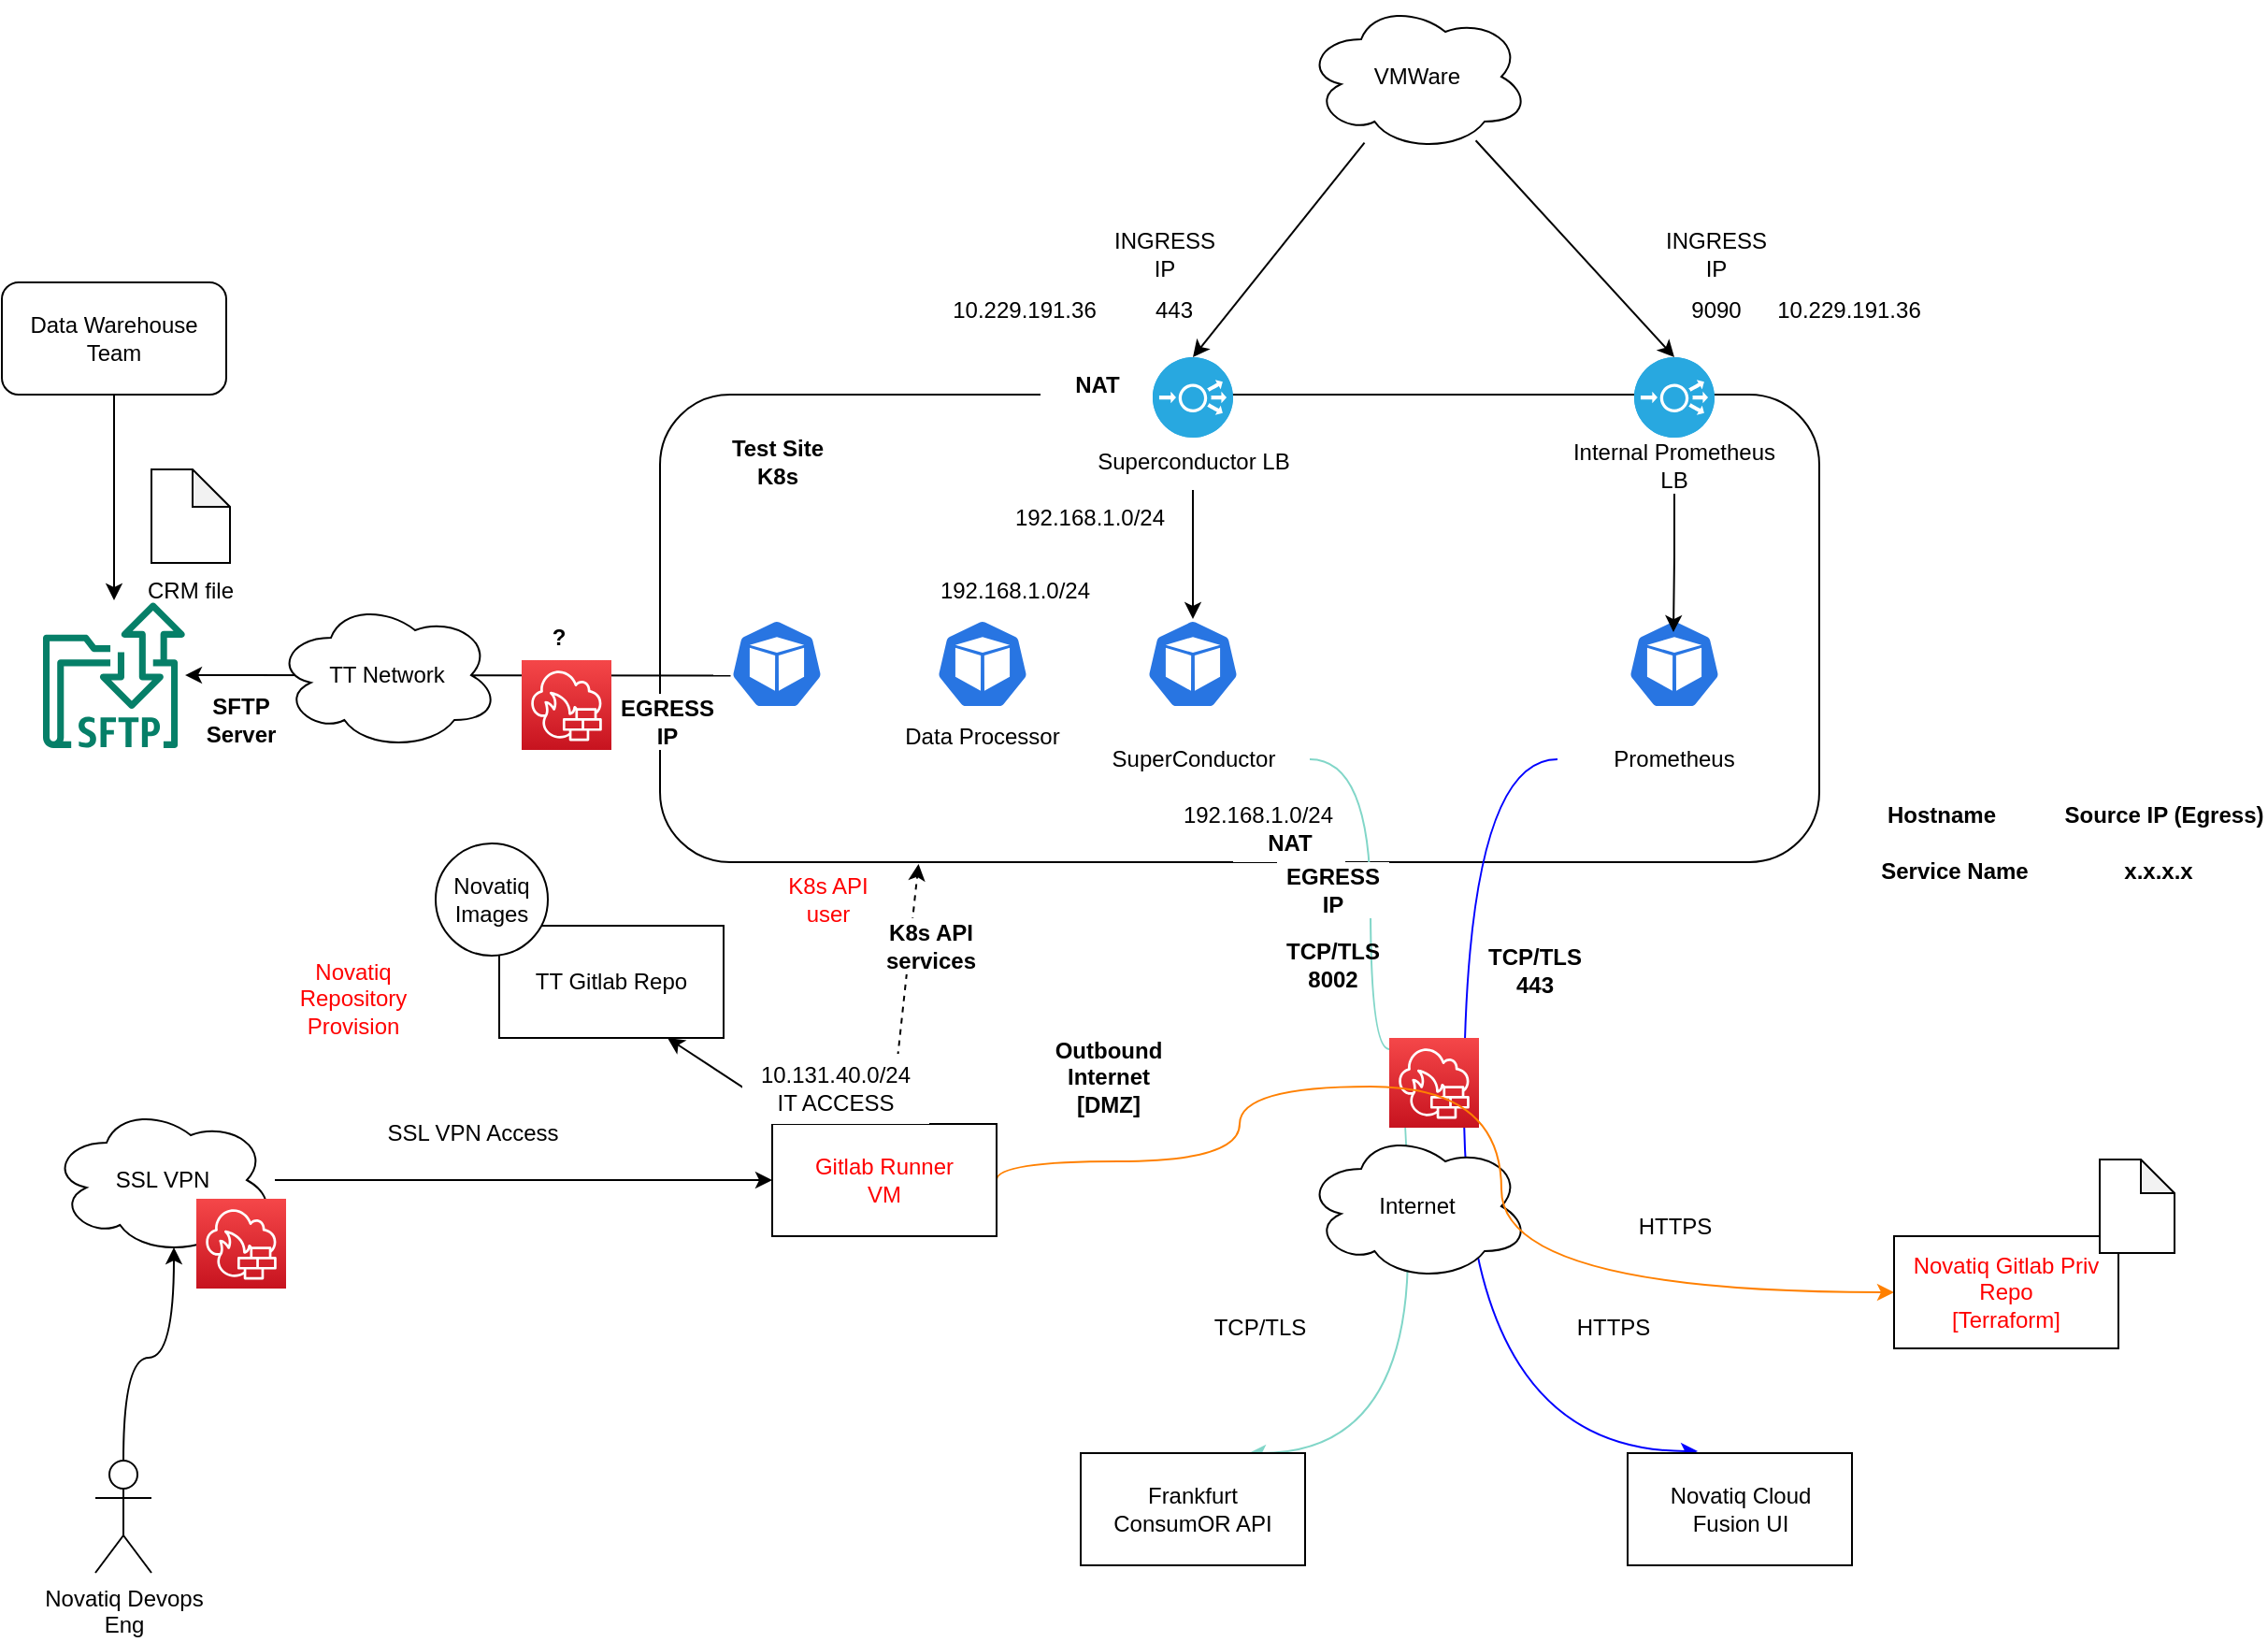<mxfile version="20.7.4" type="device" pages="2"><diagram id="3J1R3q_i0QxuQ437FUwc" name="Page-1"><mxGraphModel dx="2074" dy="836" grid="1" gridSize="10" guides="1" tooltips="1" connect="1" arrows="1" fold="1" page="1" pageScale="1" pageWidth="6500" pageHeight="3400" math="0" shadow="0"><root><mxCell id="0"/><mxCell id="1" parent="0"/><mxCell id="ujJ1E2nVo48wIjooVVNY-12" value="" style="rounded=1;whiteSpace=wrap;html=1;" vertex="1" parent="1"><mxGeometry x="490" y="320" width="620" height="250" as="geometry"/></mxCell><mxCell id="ujJ1E2nVo48wIjooVVNY-1" value="" style="sketch=0;html=1;dashed=0;whitespace=wrap;fillColor=#2875E2;strokeColor=#ffffff;points=[[0.005,0.63,0],[0.1,0.2,0],[0.9,0.2,0],[0.5,0,0],[0.995,0.63,0],[0.72,0.99,0],[0.5,1,0],[0.28,0.99,0]];verticalLabelPosition=bottom;align=center;verticalAlign=top;shape=mxgraph.kubernetes.icon;prIcon=pod" vertex="1" parent="1"><mxGeometry x="750" y="440" width="50" height="48" as="geometry"/></mxCell><mxCell id="ujJ1E2nVo48wIjooVVNY-18" style="rounded=0;orthogonalLoop=1;jettySize=auto;html=1;entryX=0.75;entryY=0;entryDx=0;entryDy=0;edgeStyle=orthogonalEdgeStyle;curved=1;strokeColor=#81D6C8;" edge="1" parent="1" source="ujJ1E2nVo48wIjooVVNY-2" target="ujJ1E2nVo48wIjooVVNY-17"><mxGeometry relative="1" as="geometry"><Array as="points"><mxPoint x="870" y="515"/><mxPoint x="870" y="670"/><mxPoint x="890" y="670"/><mxPoint x="890" y="886"/></Array></mxGeometry></mxCell><mxCell id="ujJ1E2nVo48wIjooVVNY-2" value="SuperConductor" style="text;html=1;strokeColor=none;fillColor=none;align=center;verticalAlign=middle;whiteSpace=wrap;rounded=0;" vertex="1" parent="1"><mxGeometry x="712.5" y="500" width="125" height="30" as="geometry"/></mxCell><mxCell id="ujJ1E2nVo48wIjooVVNY-3" value="" style="sketch=0;html=1;dashed=0;whitespace=wrap;fillColor=#2875E2;strokeColor=#ffffff;points=[[0.005,0.63,0],[0.1,0.2,0],[0.9,0.2,0],[0.5,0,0],[0.995,0.63,0],[0.72,0.99,0],[0.5,1,0],[0.28,0.99,0]];verticalLabelPosition=bottom;align=center;verticalAlign=top;shape=mxgraph.kubernetes.icon;prIcon=pod" vertex="1" parent="1"><mxGeometry x="527.5" y="440" width="50" height="48" as="geometry"/></mxCell><mxCell id="ujJ1E2nVo48wIjooVVNY-4" value="Data Processor" style="text;html=1;strokeColor=none;fillColor=none;align=center;verticalAlign=middle;whiteSpace=wrap;rounded=0;" vertex="1" parent="1"><mxGeometry x="620" y="488" width="85" height="30" as="geometry"/></mxCell><mxCell id="ujJ1E2nVo48wIjooVVNY-5" value="" style="sketch=0;html=1;dashed=0;whitespace=wrap;fillColor=#2875E2;strokeColor=#ffffff;points=[[0.005,0.63,0],[0.1,0.2,0],[0.9,0.2,0],[0.5,0,0],[0.995,0.63,0],[0.72,0.99,0],[0.5,1,0],[0.28,0.99,0]];verticalLabelPosition=bottom;align=center;verticalAlign=top;shape=mxgraph.kubernetes.icon;prIcon=pod" vertex="1" parent="1"><mxGeometry x="1007.5" y="440" width="50" height="48" as="geometry"/></mxCell><mxCell id="ujJ1E2nVo48wIjooVVNY-29" style="edgeStyle=orthogonalEdgeStyle;rounded=0;orthogonalLoop=1;jettySize=auto;html=1;entryX=0.313;entryY=-0.017;entryDx=0;entryDy=0;entryPerimeter=0;curved=1;strokeColor=#0000FF;" edge="1" parent="1" source="ujJ1E2nVo48wIjooVVNY-6" target="ujJ1E2nVo48wIjooVVNY-41"><mxGeometry relative="1" as="geometry"><Array as="points"><mxPoint x="920" y="515"/><mxPoint x="920" y="885"/></Array></mxGeometry></mxCell><mxCell id="ujJ1E2nVo48wIjooVVNY-6" value="Prometheus" style="text;html=1;strokeColor=none;fillColor=none;align=center;verticalAlign=middle;whiteSpace=wrap;rounded=0;" vertex="1" parent="1"><mxGeometry x="970" y="500" width="125" height="30" as="geometry"/></mxCell><mxCell id="ujJ1E2nVo48wIjooVVNY-7" value="" style="fillColor=#28A8E0;verticalLabelPosition=bottom;sketch=0;html=1;strokeColor=#ffffff;verticalAlign=top;align=center;points=[[0.145,0.145,0],[0.5,0,0],[0.855,0.145,0],[1,0.5,0],[0.855,0.855,0],[0.5,1,0],[0.145,0.855,0],[0,0.5,0]];pointerEvents=1;shape=mxgraph.cisco_safe.compositeIcon;bgIcon=ellipse;resIcon=mxgraph.cisco_safe.capability.load_balancer;" vertex="1" parent="1"><mxGeometry x="753.5" y="300" width="43" height="43" as="geometry"/></mxCell><mxCell id="ujJ1E2nVo48wIjooVVNY-8" value="" style="fillColor=#28A8E0;verticalLabelPosition=bottom;sketch=0;html=1;strokeColor=#ffffff;verticalAlign=top;align=center;points=[[0.145,0.145,0],[0.5,0,0],[0.855,0.145,0],[1,0.5,0],[0.855,0.855,0],[0.5,1,0],[0.145,0.855,0],[0,0.5,0]];pointerEvents=1;shape=mxgraph.cisco_safe.compositeIcon;bgIcon=ellipse;resIcon=mxgraph.cisco_safe.capability.load_balancer;" vertex="1" parent="1"><mxGeometry x="1011" y="300" width="43" height="43" as="geometry"/></mxCell><mxCell id="ujJ1E2nVo48wIjooVVNY-13" style="edgeStyle=orthogonalEdgeStyle;rounded=0;orthogonalLoop=1;jettySize=auto;html=1;entryX=0.5;entryY=0;entryDx=0;entryDy=0;entryPerimeter=0;" edge="1" parent="1" source="ujJ1E2nVo48wIjooVVNY-9" target="ujJ1E2nVo48wIjooVVNY-1"><mxGeometry relative="1" as="geometry"/></mxCell><mxCell id="ujJ1E2nVo48wIjooVVNY-9" value="Superconductor LB" style="text;html=1;strokeColor=none;fillColor=none;align=center;verticalAlign=middle;whiteSpace=wrap;rounded=0;" vertex="1" parent="1"><mxGeometry x="712.5" y="341" width="125" height="30" as="geometry"/></mxCell><mxCell id="ujJ1E2nVo48wIjooVVNY-14" style="edgeStyle=orthogonalEdgeStyle;rounded=0;orthogonalLoop=1;jettySize=auto;html=1;entryX=0.49;entryY=0.146;entryDx=0;entryDy=0;entryPerimeter=0;" edge="1" parent="1" source="ujJ1E2nVo48wIjooVVNY-10" target="ujJ1E2nVo48wIjooVVNY-5"><mxGeometry relative="1" as="geometry"/></mxCell><mxCell id="ujJ1E2nVo48wIjooVVNY-10" value="Internal Prometheus LB" style="text;html=1;strokeColor=none;fillColor=none;align=center;verticalAlign=middle;whiteSpace=wrap;rounded=0;" vertex="1" parent="1"><mxGeometry x="970" y="343" width="125" height="30" as="geometry"/></mxCell><mxCell id="ujJ1E2nVo48wIjooVVNY-11" style="edgeStyle=orthogonalEdgeStyle;rounded=0;orthogonalLoop=1;jettySize=auto;html=1;exitX=0.5;exitY=1;exitDx=0;exitDy=0;" edge="1" parent="1" source="ujJ1E2nVo48wIjooVVNY-10" target="ujJ1E2nVo48wIjooVVNY-10"><mxGeometry relative="1" as="geometry"/></mxCell><mxCell id="ujJ1E2nVo48wIjooVVNY-15" value="443" style="text;html=1;strokeColor=none;fillColor=none;align=center;verticalAlign=middle;whiteSpace=wrap;rounded=0;" vertex="1" parent="1"><mxGeometry x="740" y="260" width="50" height="30" as="geometry"/></mxCell><mxCell id="ujJ1E2nVo48wIjooVVNY-16" value="9090" style="text;html=1;strokeColor=none;fillColor=none;align=center;verticalAlign=middle;whiteSpace=wrap;rounded=0;" vertex="1" parent="1"><mxGeometry x="1030" y="260" width="50" height="30" as="geometry"/></mxCell><mxCell id="ujJ1E2nVo48wIjooVVNY-17" value="Frankfurt&lt;br&gt;ConsumOR API" style="rounded=0;whiteSpace=wrap;html=1;" vertex="1" parent="1"><mxGeometry x="715" y="886" width="120" height="60" as="geometry"/></mxCell><mxCell id="ujJ1E2nVo48wIjooVVNY-19" value="Internet" style="ellipse;shape=cloud;whiteSpace=wrap;html=1;" vertex="1" parent="1"><mxGeometry x="835" y="714" width="120" height="80" as="geometry"/></mxCell><mxCell id="ujJ1E2nVo48wIjooVVNY-21" style="rounded=0;orthogonalLoop=1;jettySize=auto;html=1;entryX=0.5;entryY=0;entryDx=0;entryDy=0;entryPerimeter=0;" edge="1" parent="1" source="ujJ1E2nVo48wIjooVVNY-20" target="ujJ1E2nVo48wIjooVVNY-7"><mxGeometry relative="1" as="geometry"/></mxCell><mxCell id="ujJ1E2nVo48wIjooVVNY-23" style="rounded=0;orthogonalLoop=1;jettySize=auto;html=1;entryX=0.5;entryY=0;entryDx=0;entryDy=0;entryPerimeter=0;" edge="1" parent="1" source="ujJ1E2nVo48wIjooVVNY-20" target="ujJ1E2nVo48wIjooVVNY-8"><mxGeometry relative="1" as="geometry"/></mxCell><mxCell id="ujJ1E2nVo48wIjooVVNY-20" value="VMWare" style="ellipse;shape=cloud;whiteSpace=wrap;html=1;" vertex="1" parent="1"><mxGeometry x="835" y="110" width="120" height="80" as="geometry"/></mxCell><mxCell id="ujJ1E2nVo48wIjooVVNY-27" style="edgeStyle=none;rounded=0;orthogonalLoop=1;jettySize=auto;html=1;entryX=0.005;entryY=0.63;entryDx=0;entryDy=0;entryPerimeter=0;startArrow=classic;startFill=1;endArrow=none;endFill=0;" edge="1" parent="1" source="ujJ1E2nVo48wIjooVVNY-26" target="ujJ1E2nVo48wIjooVVNY-3"><mxGeometry relative="1" as="geometry"/></mxCell><mxCell id="ujJ1E2nVo48wIjooVVNY-26" value="" style="sketch=0;outlineConnect=0;fontColor=#232F3E;gradientColor=none;fillColor=#067F68;strokeColor=none;dashed=0;verticalLabelPosition=bottom;verticalAlign=top;align=center;html=1;fontSize=12;fontStyle=0;aspect=fixed;shape=mxgraph.aws4.transfer_for_sftp_resource;" vertex="1" parent="1"><mxGeometry x="160" y="431" width="76" height="78" as="geometry"/></mxCell><mxCell id="ujJ1E2nVo48wIjooVVNY-28" value="SFTP Server" style="text;html=1;strokeColor=none;fillColor=none;align=center;verticalAlign=middle;whiteSpace=wrap;rounded=0;fontStyle=1" vertex="1" parent="1"><mxGeometry x="236" y="479" width="60" height="30" as="geometry"/></mxCell><mxCell id="ujJ1E2nVo48wIjooVVNY-31" value="Test Site&lt;br&gt;K8s" style="text;html=1;strokeColor=none;fillColor=none;align=center;verticalAlign=middle;whiteSpace=wrap;rounded=0;fontStyle=1" vertex="1" parent="1"><mxGeometry x="507.5" y="341" width="90" height="30" as="geometry"/></mxCell><mxCell id="ujJ1E2nVo48wIjooVVNY-32" value="TT Network" style="ellipse;shape=cloud;whiteSpace=wrap;html=1;" vertex="1" parent="1"><mxGeometry x="284" y="430" width="120" height="80" as="geometry"/></mxCell><mxCell id="ujJ1E2nVo48wIjooVVNY-33" value="?" style="text;html=1;strokeColor=none;fillColor=none;align=center;verticalAlign=middle;whiteSpace=wrap;rounded=0;fontStyle=1" vertex="1" parent="1"><mxGeometry x="416" y="440" width="40" height="20" as="geometry"/></mxCell><mxCell id="ujJ1E2nVo48wIjooVVNY-36" style="edgeStyle=none;rounded=0;orthogonalLoop=1;jettySize=auto;html=1;" edge="1" parent="1" source="ujJ1E2nVo48wIjooVVNY-35"><mxGeometry relative="1" as="geometry"><mxPoint x="198" y="430" as="targetPoint"/></mxGeometry></mxCell><mxCell id="ujJ1E2nVo48wIjooVVNY-35" value="Data Warehouse Team" style="rounded=1;whiteSpace=wrap;html=1;" vertex="1" parent="1"><mxGeometry x="138" y="260" width="120" height="60" as="geometry"/></mxCell><mxCell id="ujJ1E2nVo48wIjooVVNY-38" value="" style="shape=note;whiteSpace=wrap;html=1;backgroundOutline=1;darkOpacity=0.05;size=20;" vertex="1" parent="1"><mxGeometry x="218" y="360" width="42" height="50" as="geometry"/></mxCell><mxCell id="ujJ1E2nVo48wIjooVVNY-39" value="CRM file" style="text;html=1;strokeColor=none;fillColor=none;align=center;verticalAlign=middle;whiteSpace=wrap;rounded=0;" vertex="1" parent="1"><mxGeometry x="209" y="410" width="60" height="30" as="geometry"/></mxCell><mxCell id="ujJ1E2nVo48wIjooVVNY-40" value="" style="sketch=0;html=1;dashed=0;whitespace=wrap;fillColor=#2875E2;strokeColor=#ffffff;points=[[0.005,0.63,0],[0.1,0.2,0],[0.9,0.2,0],[0.5,0,0],[0.995,0.63,0],[0.72,0.99,0],[0.5,1,0],[0.28,0.99,0]];verticalLabelPosition=bottom;align=center;verticalAlign=top;shape=mxgraph.kubernetes.icon;prIcon=pod" vertex="1" parent="1"><mxGeometry x="637.5" y="440" width="50" height="48" as="geometry"/></mxCell><mxCell id="ujJ1E2nVo48wIjooVVNY-41" value="Novatiq Cloud&lt;br&gt;Fusion UI" style="rounded=0;whiteSpace=wrap;html=1;" vertex="1" parent="1"><mxGeometry x="1007.5" y="886" width="120" height="60" as="geometry"/></mxCell><mxCell id="ujJ1E2nVo48wIjooVVNY-43" value="" style="sketch=0;points=[[0,0,0],[0.25,0,0],[0.5,0,0],[0.75,0,0],[1,0,0],[0,1,0],[0.25,1,0],[0.5,1,0],[0.75,1,0],[1,1,0],[0,0.25,0],[0,0.5,0],[0,0.75,0],[1,0.25,0],[1,0.5,0],[1,0.75,0]];outlineConnect=0;fontColor=#232F3E;gradientColor=#F54749;gradientDirection=north;fillColor=#C7131F;strokeColor=#ffffff;dashed=0;verticalLabelPosition=bottom;verticalAlign=top;align=center;html=1;fontSize=12;fontStyle=0;aspect=fixed;shape=mxgraph.aws4.resourceIcon;resIcon=mxgraph.aws4.network_firewall;" vertex="1" parent="1"><mxGeometry x="880" y="664" width="48" height="48" as="geometry"/></mxCell><mxCell id="ujJ1E2nVo48wIjooVVNY-45" value="" style="sketch=0;points=[[0,0,0],[0.25,0,0],[0.5,0,0],[0.75,0,0],[1,0,0],[0,1,0],[0.25,1,0],[0.5,1,0],[0.75,1,0],[1,1,0],[0,0.25,0],[0,0.5,0],[0,0.75,0],[1,0.25,0],[1,0.5,0],[1,0.75,0]];outlineConnect=0;fontColor=#232F3E;gradientColor=#F54749;gradientDirection=north;fillColor=#C7131F;strokeColor=#ffffff;dashed=0;verticalLabelPosition=bottom;verticalAlign=top;align=center;html=1;fontSize=12;fontStyle=0;aspect=fixed;shape=mxgraph.aws4.resourceIcon;resIcon=mxgraph.aws4.network_firewall;" vertex="1" parent="1"><mxGeometry x="416" y="462" width="48" height="48" as="geometry"/></mxCell><mxCell id="ujJ1E2nVo48wIjooVVNY-46" value="TCP/TLS" style="text;html=1;strokeColor=none;fillColor=default;align=center;verticalAlign=middle;whiteSpace=wrap;rounded=0;" vertex="1" parent="1"><mxGeometry x="781" y="804" width="60" height="30" as="geometry"/></mxCell><mxCell id="ujJ1E2nVo48wIjooVVNY-48" value="HTTPS" style="text;html=1;strokeColor=none;fillColor=default;align=center;verticalAlign=middle;whiteSpace=wrap;rounded=0;" vertex="1" parent="1"><mxGeometry x="970" y="804" width="60" height="30" as="geometry"/></mxCell><mxCell id="ujJ1E2nVo48wIjooVVNY-49" value="INGRESS IP" style="text;html=1;strokeColor=none;fillColor=none;align=center;verticalAlign=middle;whiteSpace=wrap;rounded=0;" vertex="1" parent="1"><mxGeometry x="730" y="230" width="60" height="30" as="geometry"/></mxCell><mxCell id="ujJ1E2nVo48wIjooVVNY-50" value="INGRESS IP" style="text;html=1;strokeColor=none;fillColor=none;align=center;verticalAlign=middle;whiteSpace=wrap;rounded=0;" vertex="1" parent="1"><mxGeometry x="1025" y="230" width="60" height="30" as="geometry"/></mxCell><mxCell id="ujJ1E2nVo48wIjooVVNY-51" value="EGRESS IP" style="text;html=1;strokeColor=none;fillColor=default;align=center;verticalAlign=middle;whiteSpace=wrap;rounded=0;fontStyle=1" vertex="1" parent="1"><mxGeometry x="464" y="480" width="60" height="30" as="geometry"/></mxCell><mxCell id="ujJ1E2nVo48wIjooVVNY-52" value="EGRESS IP" style="text;html=1;strokeColor=none;fillColor=default;align=center;verticalAlign=middle;whiteSpace=wrap;rounded=0;fontStyle=1" vertex="1" parent="1"><mxGeometry x="820" y="570" width="60" height="30" as="geometry"/></mxCell><UserObject label="10.229.191.36" id="ujJ1E2nVo48wIjooVVNY-54"><mxCell style="text;whiteSpace=wrap;html=1;align=center;verticalAlign=middle;" vertex="1" parent="1"><mxGeometry x="630" y="260" width="110" height="30" as="geometry"/></mxCell></UserObject><UserObject label="10.229.191.36" id="ujJ1E2nVo48wIjooVVNY-55"><mxCell style="text;whiteSpace=wrap;html=1;align=center;verticalAlign=middle;" vertex="1" parent="1"><mxGeometry x="1071" y="260" width="110" height="30" as="geometry"/></mxCell></UserObject><mxCell id="rXva_VBm-71MqbbtHexH-2" value="TCP/TLS 8002" style="text;html=1;strokeColor=none;fillColor=none;align=center;verticalAlign=middle;whiteSpace=wrap;rounded=0;fontStyle=1" vertex="1" parent="1"><mxGeometry x="820" y="610" width="60" height="30" as="geometry"/></mxCell><mxCell id="rXva_VBm-71MqbbtHexH-3" value="TCP/TLS 443" style="text;html=1;strokeColor=none;fillColor=none;align=center;verticalAlign=middle;whiteSpace=wrap;rounded=0;fontStyle=1" vertex="1" parent="1"><mxGeometry x="928" y="612.5" width="60" height="30" as="geometry"/></mxCell><mxCell id="rXva_VBm-71MqbbtHexH-6" style="edgeStyle=orthogonalEdgeStyle;rounded=0;orthogonalLoop=1;jettySize=auto;html=1;entryX=0;entryY=0.5;entryDx=0;entryDy=0;startArrow=none;startFill=0;curved=1;exitX=1;exitY=0.5;exitDx=0;exitDy=0;strokeColor=#FF8000;" edge="1" parent="1" source="rXva_VBm-71MqbbtHexH-5" target="rXva_VBm-71MqbbtHexH-10"><mxGeometry relative="1" as="geometry"><Array as="points"><mxPoint x="670" y="730"/><mxPoint x="800" y="730"/><mxPoint x="800" y="690"/><mxPoint x="940" y="690"/><mxPoint x="940" y="800"/></Array></mxGeometry></mxCell><mxCell id="rXva_VBm-71MqbbtHexH-9" style="edgeStyle=none;rounded=0;orthogonalLoop=1;jettySize=auto;html=1;entryX=0.75;entryY=1;entryDx=0;entryDy=0;startArrow=none;startFill=0;" edge="1" parent="1" source="rXva_VBm-71MqbbtHexH-5" target="rXva_VBm-71MqbbtHexH-7"><mxGeometry relative="1" as="geometry"/></mxCell><mxCell id="rXva_VBm-71MqbbtHexH-5" value="&lt;font color=&quot;#ff0000&quot;&gt;Gitlab Runner&lt;br&gt;VM&lt;/font&gt;" style="rounded=0;whiteSpace=wrap;html=1;fillColor=default;" vertex="1" parent="1"><mxGeometry x="550" y="710" width="120" height="60" as="geometry"/></mxCell><mxCell id="rXva_VBm-71MqbbtHexH-8" style="edgeStyle=none;rounded=0;orthogonalLoop=1;jettySize=auto;html=1;entryX=0.223;entryY=1.004;entryDx=0;entryDy=0;entryPerimeter=0;dashed=1;startArrow=none;startFill=0;" edge="1" parent="1" source="rXva_VBm-71MqbbtHexH-5" target="ujJ1E2nVo48wIjooVVNY-12"><mxGeometry relative="1" as="geometry"/></mxCell><mxCell id="rXva_VBm-71MqbbtHexH-7" value="TT Gitlab Repo" style="rounded=0;whiteSpace=wrap;html=1;fillColor=default;" vertex="1" parent="1"><mxGeometry x="404" y="604" width="120" height="60" as="geometry"/></mxCell><mxCell id="rXva_VBm-71MqbbtHexH-10" value="Novatiq Gitlab Priv Repo&lt;br&gt;[Terraform]" style="rounded=0;whiteSpace=wrap;html=1;fontColor=#FF0000;" vertex="1" parent="1"><mxGeometry x="1150" y="770" width="120" height="60" as="geometry"/></mxCell><mxCell id="rXva_VBm-71MqbbtHexH-12" value="HTTPS" style="text;html=1;strokeColor=none;fillColor=default;align=center;verticalAlign=middle;whiteSpace=wrap;rounded=0;" vertex="1" parent="1"><mxGeometry x="1002.5" y="750" width="60" height="30" as="geometry"/></mxCell><mxCell id="rXva_VBm-71MqbbtHexH-13" value="K8s API services" style="text;html=1;strokeColor=none;fillColor=default;align=center;verticalAlign=middle;whiteSpace=wrap;rounded=0;fontStyle=1" vertex="1" parent="1"><mxGeometry x="600" y="600" width="70" height="30" as="geometry"/></mxCell><mxCell id="rXva_VBm-71MqbbtHexH-15" style="edgeStyle=none;rounded=0;orthogonalLoop=1;jettySize=auto;html=1;startArrow=none;startFill=0;" edge="1" parent="1" source="rXva_VBm-71MqbbtHexH-14" target="rXva_VBm-71MqbbtHexH-5"><mxGeometry relative="1" as="geometry"/></mxCell><mxCell id="rXva_VBm-71MqbbtHexH-14" value="SSL VPN" style="ellipse;shape=cloud;whiteSpace=wrap;html=1;fillColor=default;" vertex="1" parent="1"><mxGeometry x="164" y="700" width="120" height="80" as="geometry"/></mxCell><UserObject label="SSL VPN Access" id="rXva_VBm-71MqbbtHexH-16"><mxCell style="text;whiteSpace=wrap;html=1;verticalAlign=middle;align=center;fillColor=default;" vertex="1" parent="1"><mxGeometry x="340" y="700" width="100" height="30" as="geometry"/></mxCell></UserObject><mxCell id="rXva_VBm-71MqbbtHexH-17" value="Outbound Internet&lt;br&gt;[DMZ]" style="text;html=1;strokeColor=none;fillColor=none;align=center;verticalAlign=middle;whiteSpace=wrap;rounded=0;fontStyle=1" vertex="1" parent="1"><mxGeometry x="700" y="670" width="60" height="30" as="geometry"/></mxCell><mxCell id="rXva_VBm-71MqbbtHexH-18" value="Novatiq Images" style="ellipse;whiteSpace=wrap;html=1;aspect=fixed;fillColor=default;" vertex="1" parent="1"><mxGeometry x="370" y="560" width="60" height="60" as="geometry"/></mxCell><mxCell id="rXva_VBm-71MqbbtHexH-23" value="" style="shape=note;whiteSpace=wrap;html=1;backgroundOutline=1;darkOpacity=0.05;fillColor=default;size=18;" vertex="1" parent="1"><mxGeometry x="1260" y="729" width="40" height="50" as="geometry"/></mxCell><UserObject label="10.131.40.0/24&lt;br&gt;IT ACCESS" id="rXva_VBm-71MqbbtHexH-24"><mxCell style="text;whiteSpace=wrap;html=1;verticalAlign=middle;align=center;fillColor=default;" vertex="1" parent="1"><mxGeometry x="534" y="672.5" width="100" height="37.5" as="geometry"/></mxCell></UserObject><mxCell id="rXva_VBm-71MqbbtHexH-26" style="edgeStyle=orthogonalEdgeStyle;curved=1;rounded=0;orthogonalLoop=1;jettySize=auto;html=1;entryX=0.55;entryY=0.95;entryDx=0;entryDy=0;entryPerimeter=0;strokeColor=#000000;startArrow=none;startFill=0;" edge="1" parent="1" source="rXva_VBm-71MqbbtHexH-25" target="rXva_VBm-71MqbbtHexH-14"><mxGeometry relative="1" as="geometry"/></mxCell><mxCell id="rXva_VBm-71MqbbtHexH-25" value="Novatiq Devops&lt;br&gt;Eng" style="shape=umlActor;verticalLabelPosition=bottom;verticalAlign=top;html=1;outlineConnect=0;fillColor=default;" vertex="1" parent="1"><mxGeometry x="188" y="890" width="30" height="60" as="geometry"/></mxCell><mxCell id="rXva_VBm-71MqbbtHexH-27" value="" style="sketch=0;points=[[0,0,0],[0.25,0,0],[0.5,0,0],[0.75,0,0],[1,0,0],[0,1,0],[0.25,1,0],[0.5,1,0],[0.75,1,0],[1,1,0],[0,0.25,0],[0,0.5,0],[0,0.75,0],[1,0.25,0],[1,0.5,0],[1,0.75,0]];outlineConnect=0;fontColor=#232F3E;gradientColor=#F54749;gradientDirection=north;fillColor=#C7131F;strokeColor=#ffffff;dashed=0;verticalLabelPosition=bottom;verticalAlign=top;align=center;html=1;fontSize=12;fontStyle=0;aspect=fixed;shape=mxgraph.aws4.resourceIcon;resIcon=mxgraph.aws4.network_firewall;" vertex="1" parent="1"><mxGeometry x="242" y="750" width="48" height="48" as="geometry"/></mxCell><mxCell id="rXva_VBm-71MqbbtHexH-28" value="NAT" style="text;html=1;strokeColor=none;fillColor=default;align=center;verticalAlign=middle;whiteSpace=wrap;rounded=0;fontStyle=1" vertex="1" parent="1"><mxGeometry x="796.5" y="550" width="60" height="20" as="geometry"/></mxCell><mxCell id="rXva_VBm-71MqbbtHexH-30" value="NAT" style="text;html=1;strokeColor=none;fillColor=default;align=center;verticalAlign=middle;whiteSpace=wrap;rounded=0;fontStyle=1" vertex="1" parent="1"><mxGeometry x="693.5" y="300" width="60" height="30" as="geometry"/></mxCell><mxCell id="rXva_VBm-71MqbbtHexH-31" value="192.168.1.0/24" style="text;html=1;strokeColor=none;fillColor=none;align=center;verticalAlign=middle;whiteSpace=wrap;rounded=0;" vertex="1" parent="1"><mxGeometry x="630" y="410" width="100" height="30" as="geometry"/></mxCell><mxCell id="rXva_VBm-71MqbbtHexH-32" value="192.168.1.0/24" style="text;html=1;strokeColor=none;fillColor=none;align=center;verticalAlign=middle;whiteSpace=wrap;rounded=0;" vertex="1" parent="1"><mxGeometry x="670" y="371" width="100" height="30" as="geometry"/></mxCell><mxCell id="rXva_VBm-71MqbbtHexH-33" value="192.168.1.0/24" style="text;html=1;strokeColor=none;fillColor=none;align=center;verticalAlign=middle;whiteSpace=wrap;rounded=0;" vertex="1" parent="1"><mxGeometry x="760" y="530" width="100" height="30" as="geometry"/></mxCell><mxCell id="rXva_VBm-71MqbbtHexH-34" value="Service Name" style="text;html=1;strokeColor=none;fillColor=default;align=center;verticalAlign=middle;whiteSpace=wrap;rounded=0;fontStyle=1" vertex="1" parent="1"><mxGeometry x="1127.5" y="560" width="109" height="30" as="geometry"/></mxCell><mxCell id="rXva_VBm-71MqbbtHexH-35" value="Hostname" style="text;html=1;strokeColor=none;fillColor=default;align=center;verticalAlign=middle;whiteSpace=wrap;rounded=0;fontStyle=1" vertex="1" parent="1"><mxGeometry x="1121" y="530" width="109" height="30" as="geometry"/></mxCell><mxCell id="rXva_VBm-71MqbbtHexH-36" value="x.x.x.x" style="text;html=1;strokeColor=none;fillColor=default;align=center;verticalAlign=middle;whiteSpace=wrap;rounded=0;fontStyle=1" vertex="1" parent="1"><mxGeometry x="1236.5" y="560" width="109" height="30" as="geometry"/></mxCell><mxCell id="rXva_VBm-71MqbbtHexH-37" value="Source IP (Egress)" style="text;html=1;strokeColor=none;fillColor=default;align=center;verticalAlign=middle;whiteSpace=wrap;rounded=0;fontStyle=1" vertex="1" parent="1"><mxGeometry x="1240" y="530" width="109" height="30" as="geometry"/></mxCell><mxCell id="rXva_VBm-71MqbbtHexH-38" value="Novatiq Repository Provision" style="text;html=1;strokeColor=none;fillColor=none;align=center;verticalAlign=middle;whiteSpace=wrap;rounded=0;fontColor=#FF0000;" vertex="1" parent="1"><mxGeometry x="296" y="612.5" width="60" height="60" as="geometry"/></mxCell><mxCell id="rXva_VBm-71MqbbtHexH-39" value="K8s API user" style="text;html=1;strokeColor=none;fillColor=none;align=center;verticalAlign=middle;whiteSpace=wrap;rounded=0;fontColor=#FF0000;" vertex="1" parent="1"><mxGeometry x="550" y="570" width="60" height="40" as="geometry"/></mxCell></root></mxGraphModel></diagram><diagram id="1Lz9Vufl4FMzPrFj1Uyt" name="Page-2"><mxGraphModel dx="2074" dy="836" grid="1" gridSize="10" guides="1" tooltips="1" connect="1" arrows="1" fold="1" page="1" pageScale="1" pageWidth="6500" pageHeight="3400" math="0" shadow="0"><root><mxCell id="0"/><mxCell id="1" parent="0"/><mxCell id="5fXJrGbGECfTXWf3OeaD-18" style="edgeStyle=none;rounded=0;orthogonalLoop=1;jettySize=auto;html=1;entryX=0;entryY=0;entryDx=0;entryDy=0;startArrow=none;startFill=0;" edge="1" parent="1" source="5fXJrGbGECfTXWf3OeaD-9" target="5fXJrGbGECfTXWf3OeaD-23"><mxGeometry relative="1" as="geometry"/></mxCell><mxCell id="5fXJrGbGECfTXWf3OeaD-9" value="" style="rounded=1;whiteSpace=wrap;html=1;fillColor=default;" vertex="1" parent="1"><mxGeometry x="340" y="60" width="510" height="110" as="geometry"/></mxCell><mxCell id="5fXJrGbGECfTXWf3OeaD-19" style="edgeStyle=none;rounded=0;orthogonalLoop=1;jettySize=auto;html=1;entryX=1;entryY=0;entryDx=0;entryDy=0;startArrow=none;startFill=0;" edge="1" parent="1" source="5fXJrGbGECfTXWf3OeaD-10" target="5fXJrGbGECfTXWf3OeaD-23"><mxGeometry relative="1" as="geometry"/></mxCell><mxCell id="5fXJrGbGECfTXWf3OeaD-10" value="" style="rounded=1;whiteSpace=wrap;html=1;fillColor=default;" vertex="1" parent="1"><mxGeometry x="1100" y="60" width="510" height="110" as="geometry"/></mxCell><mxCell id="5fXJrGbGECfTXWf3OeaD-1" value="VMWare Node&lt;br&gt;Novatiq App" style="rounded=0;whiteSpace=wrap;html=1;fillColor=default;" vertex="1" parent="1"><mxGeometry x="420" y="90" width="120" height="60" as="geometry"/></mxCell><mxCell id="5fXJrGbGECfTXWf3OeaD-2" value="VMWare Node&lt;br&gt;Novatiq App" style="rounded=0;whiteSpace=wrap;html=1;fillColor=default;" vertex="1" parent="1"><mxGeometry x="570" y="90" width="120" height="60" as="geometry"/></mxCell><mxCell id="5fXJrGbGECfTXWf3OeaD-3" value="VMWare Node&lt;br&gt;Novatiq App" style="rounded=0;whiteSpace=wrap;html=1;fillColor=default;" vertex="1" parent="1"><mxGeometry x="710" y="90" width="120" height="60" as="geometry"/></mxCell><mxCell id="5fXJrGbGECfTXWf3OeaD-4" value="VMWare Node&lt;br&gt;Novatiq App" style="rounded=0;whiteSpace=wrap;html=1;fillColor=default;" vertex="1" parent="1"><mxGeometry x="1120" y="90" width="120" height="60" as="geometry"/></mxCell><mxCell id="5fXJrGbGECfTXWf3OeaD-5" value="VMWare Node&lt;br&gt;Novatiq App" style="rounded=0;whiteSpace=wrap;html=1;fillColor=default;" vertex="1" parent="1"><mxGeometry x="1270" y="90" width="120" height="60" as="geometry"/></mxCell><mxCell id="5fXJrGbGECfTXWf3OeaD-6" value="VMWare Node&lt;br&gt;Novatiq App" style="rounded=0;whiteSpace=wrap;html=1;fillColor=default;" vertex="1" parent="1"><mxGeometry x="1410" y="90" width="120" height="60" as="geometry"/></mxCell><mxCell id="5fXJrGbGECfTXWf3OeaD-7" value="WEST" style="text;html=1;strokeColor=none;fillColor=none;align=center;verticalAlign=middle;whiteSpace=wrap;rounded=0;" vertex="1" parent="1"><mxGeometry x="350" y="105" width="60" height="30" as="geometry"/></mxCell><mxCell id="5fXJrGbGECfTXWf3OeaD-8" value="EAST" style="text;html=1;strokeColor=none;fillColor=none;align=center;verticalAlign=middle;whiteSpace=wrap;rounded=0;" vertex="1" parent="1"><mxGeometry x="1550" y="105" width="60" height="30" as="geometry"/></mxCell><mxCell id="5fXJrGbGECfTXWf3OeaD-11" value="ACTIVE" style="text;html=1;strokeColor=none;fillColor=none;align=center;verticalAlign=middle;whiteSpace=wrap;rounded=0;" vertex="1" parent="1"><mxGeometry x="780" y="30" width="60" height="30" as="geometry"/></mxCell><mxCell id="5fXJrGbGECfTXWf3OeaD-12" value="ACTIVE" style="text;html=1;strokeColor=none;fillColor=none;align=center;verticalAlign=middle;whiteSpace=wrap;rounded=0;" vertex="1" parent="1"><mxGeometry x="1100" y="30" width="60" height="30" as="geometry"/></mxCell><mxCell id="5fXJrGbGECfTXWf3OeaD-14" value="Openshift" style="rounded=0;whiteSpace=wrap;html=1;fillColor=default;" vertex="1" parent="1"><mxGeometry x="570" y="530" width="120" height="60" as="geometry"/></mxCell><mxCell id="5fXJrGbGECfTXWf3OeaD-15" value="Openshift" style="rounded=0;whiteSpace=wrap;html=1;fillColor=default;" vertex="1" parent="1"><mxGeometry x="1220" y="530" width="120" height="60" as="geometry"/></mxCell><mxCell id="5fXJrGbGECfTXWf3OeaD-16" value="WEST" style="text;html=1;strokeColor=none;fillColor=none;align=center;verticalAlign=middle;whiteSpace=wrap;rounded=0;" vertex="1" parent="1"><mxGeometry x="500" y="550" width="60" height="30" as="geometry"/></mxCell><mxCell id="5fXJrGbGECfTXWf3OeaD-17" value="EAST" style="text;html=1;strokeColor=none;fillColor=none;align=center;verticalAlign=middle;whiteSpace=wrap;rounded=0;" vertex="1" parent="1"><mxGeometry x="1350" y="545" width="60" height="30" as="geometry"/></mxCell><mxCell id="5fXJrGbGECfTXWf3OeaD-21" value="ACTIVE" style="text;html=1;strokeColor=none;fillColor=none;align=center;verticalAlign=middle;whiteSpace=wrap;rounded=0;" vertex="1" parent="1"><mxGeometry x="530" y="490" width="60" height="30" as="geometry"/></mxCell><mxCell id="5fXJrGbGECfTXWf3OeaD-22" value="Backup" style="text;html=1;strokeColor=none;fillColor=none;align=center;verticalAlign=middle;whiteSpace=wrap;rounded=0;" vertex="1" parent="1"><mxGeometry x="1180" y="480" width="60" height="30" as="geometry"/></mxCell><mxCell id="5fXJrGbGECfTXWf3OeaD-24" style="edgeStyle=none;rounded=0;orthogonalLoop=1;jettySize=auto;html=1;entryX=0.5;entryY=0;entryDx=0;entryDy=0;startArrow=none;startFill=0;" edge="1" parent="1" source="5fXJrGbGECfTXWf3OeaD-23" target="5fXJrGbGECfTXWf3OeaD-14"><mxGeometry relative="1" as="geometry"/></mxCell><mxCell id="5fXJrGbGECfTXWf3OeaD-25" style="edgeStyle=none;rounded=0;orthogonalLoop=1;jettySize=auto;html=1;entryX=0.25;entryY=0;entryDx=0;entryDy=0;startArrow=none;startFill=0;dashed=1;" edge="1" parent="1" source="5fXJrGbGECfTXWf3OeaD-23" target="5fXJrGbGECfTXWf3OeaD-15"><mxGeometry relative="1" as="geometry"/></mxCell><mxCell id="5fXJrGbGECfTXWf3OeaD-23" value="GSLB" style="ellipse;whiteSpace=wrap;html=1;aspect=fixed;fillColor=default;" vertex="1" parent="1"><mxGeometry x="890" y="380" width="80" height="80" as="geometry"/></mxCell><mxCell id="5fXJrGbGECfTXWf3OeaD-26" value="health-checks" style="text;html=1;strokeColor=none;fillColor=none;align=center;verticalAlign=middle;whiteSpace=wrap;rounded=0;" vertex="1" parent="1"><mxGeometry x="780" y="470" width="60" height="30" as="geometry"/></mxCell><mxCell id="5fXJrGbGECfTXWf3OeaD-27" value="health-checks" style="text;html=1;strokeColor=none;fillColor=none;align=center;verticalAlign=middle;whiteSpace=wrap;rounded=0;" vertex="1" parent="1"><mxGeometry x="1030" y="470" width="60" height="30" as="geometry"/></mxCell><mxCell id="5fXJrGbGECfTXWf3OeaD-28" value="HTPS" style="text;html=1;strokeColor=none;fillColor=none;align=center;verticalAlign=middle;whiteSpace=wrap;rounded=0;" vertex="1" parent="1"><mxGeometry x="750" y="330" width="60" height="30" as="geometry"/></mxCell><mxCell id="5fXJrGbGECfTXWf3OeaD-29" value="HTPS" style="text;html=1;strokeColor=none;fillColor=none;align=center;verticalAlign=middle;whiteSpace=wrap;rounded=0;" vertex="1" parent="1"><mxGeometry x="1080" y="330" width="60" height="30" as="geometry"/></mxCell><mxCell id="5fXJrGbGECfTXWf3OeaD-30" value="Ingress 443" style="text;html=1;strokeColor=none;fillColor=none;align=center;verticalAlign=middle;whiteSpace=wrap;rounded=0;" vertex="1" parent="1"><mxGeometry x="600" y="440" width="60" height="30" as="geometry"/></mxCell><mxCell id="5fXJrGbGECfTXWf3OeaD-32" value="Ingress 9090" style="text;html=1;strokeColor=none;fillColor=none;align=center;verticalAlign=middle;whiteSpace=wrap;rounded=0;" vertex="1" parent="1"><mxGeometry x="680" y="440" width="60" height="30" as="geometry"/></mxCell><mxCell id="5fXJrGbGECfTXWf3OeaD-33" value="TLS" style="text;html=1;strokeColor=none;fillColor=none;align=center;verticalAlign=middle;whiteSpace=wrap;rounded=0;" vertex="1" parent="1"><mxGeometry x="810" y="260" width="60" height="30" as="geometry"/></mxCell><mxCell id="5fXJrGbGECfTXWf3OeaD-34" value="TLS" style="text;html=1;strokeColor=none;fillColor=none;align=center;verticalAlign=middle;whiteSpace=wrap;rounded=0;" vertex="1" parent="1"><mxGeometry x="1020" y="260" width="60" height="30" as="geometry"/></mxCell><mxCell id="5fXJrGbGECfTXWf3OeaD-35" value="Ingress 443" style="text;html=1;strokeColor=none;fillColor=none;align=center;verticalAlign=middle;whiteSpace=wrap;rounded=0;" vertex="1" parent="1"><mxGeometry x="1150" y="440" width="60" height="30" as="geometry"/></mxCell><mxCell id="5fXJrGbGECfTXWf3OeaD-36" value="Ingress 9090" style="text;html=1;strokeColor=none;fillColor=none;align=center;verticalAlign=middle;whiteSpace=wrap;rounded=0;" vertex="1" parent="1"><mxGeometry x="1230" y="440" width="60" height="30" as="geometry"/></mxCell></root></mxGraphModel></diagram></mxfile>
